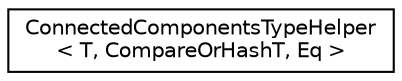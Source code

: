 digraph "Graphical Class Hierarchy"
{
 // LATEX_PDF_SIZE
  edge [fontname="Helvetica",fontsize="10",labelfontname="Helvetica",labelfontsize="10"];
  node [fontname="Helvetica",fontsize="10",shape=record];
  rankdir="LR";
  Node0 [label="ConnectedComponentsTypeHelper\l\< T, CompareOrHashT, Eq \>",height=0.2,width=0.4,color="black", fillcolor="white", style="filled",URL="$structinternal_1_1_connected_components_type_helper.html",tooltip=" "];
}
